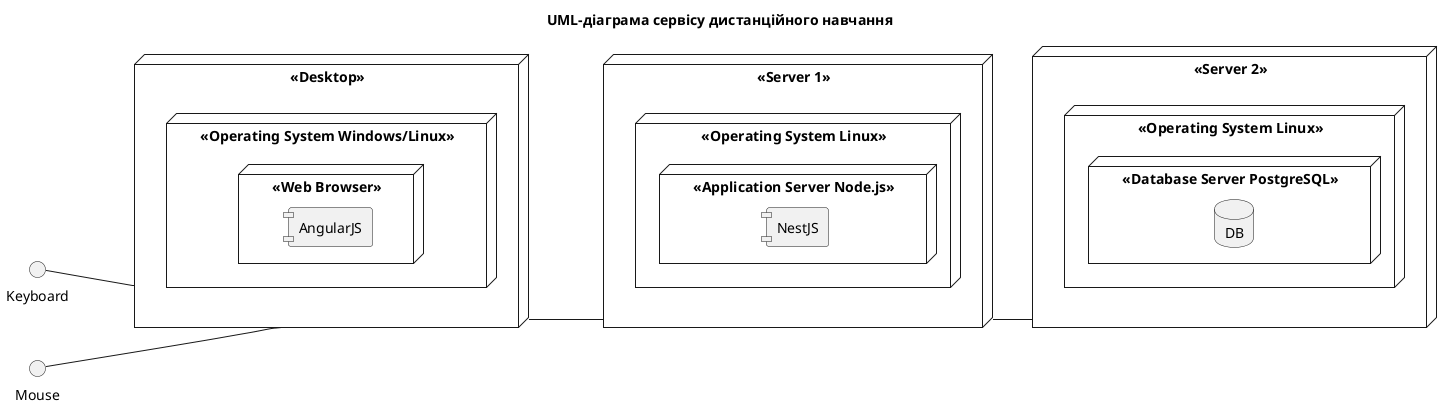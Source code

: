 @startuml

title UML-діаграма сервісу дистанційного навчання

left to right direction

skinparam componentStyle uml1

node "<<Desktop>>" as dk {
    node "<<Operating System Windows/Linux>>" {
        node "<<Web Browser>>" {
            component [AngularJS]
        }
    }
}

interface Keyboard

interface Mouse

Keyboard -- dk

Mouse -- dk

node "<<Server 1>>" as serv1 {
	node "<<Operating System Linux>>" as l1 {
	    node "<<Application Server Node.js>>" {
		    component [NestJS]
		}
	}
}

dk -- serv1

node "<<Server 2>>" as serv2 {
	node "<<Operating System Linux>>" as l2 {
	    node "<<Database Server PostgreSQL>>" {
		    database DB
		}
	}
}

serv1 -- serv2

@enduml
